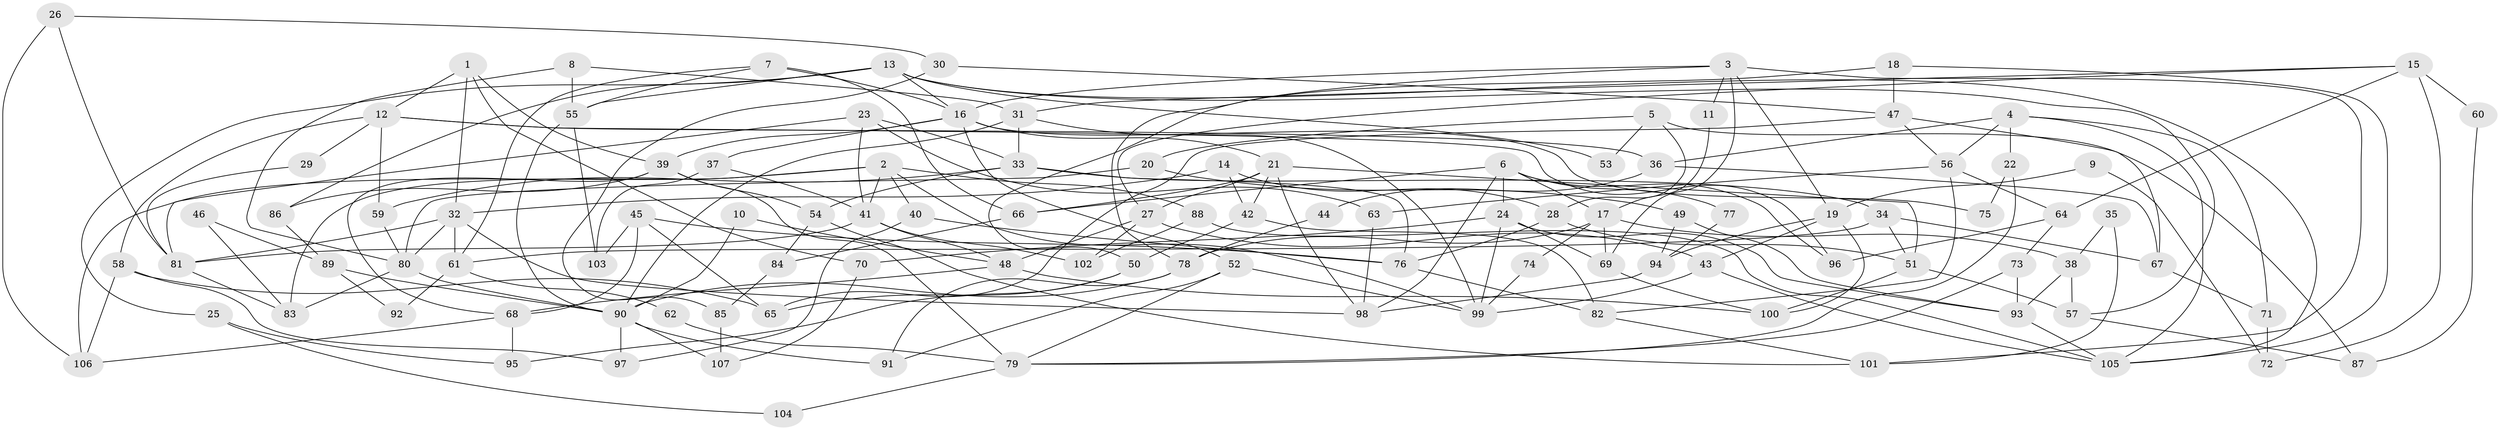 // Generated by graph-tools (version 1.1) at 2025/11/02/27/25 16:11:22]
// undirected, 107 vertices, 214 edges
graph export_dot {
graph [start="1"]
  node [color=gray90,style=filled];
  1;
  2;
  3;
  4;
  5;
  6;
  7;
  8;
  9;
  10;
  11;
  12;
  13;
  14;
  15;
  16;
  17;
  18;
  19;
  20;
  21;
  22;
  23;
  24;
  25;
  26;
  27;
  28;
  29;
  30;
  31;
  32;
  33;
  34;
  35;
  36;
  37;
  38;
  39;
  40;
  41;
  42;
  43;
  44;
  45;
  46;
  47;
  48;
  49;
  50;
  51;
  52;
  53;
  54;
  55;
  56;
  57;
  58;
  59;
  60;
  61;
  62;
  63;
  64;
  65;
  66;
  67;
  68;
  69;
  70;
  71;
  72;
  73;
  74;
  75;
  76;
  77;
  78;
  79;
  80;
  81;
  82;
  83;
  84;
  85;
  86;
  87;
  88;
  89;
  90;
  91;
  92;
  93;
  94;
  95;
  96;
  97;
  98;
  99;
  100;
  101;
  102;
  103;
  104;
  105;
  106;
  107;
  1 -- 12;
  1 -- 32;
  1 -- 39;
  1 -- 70;
  2 -- 99;
  2 -- 41;
  2 -- 40;
  2 -- 83;
  2 -- 88;
  2 -- 106;
  3 -- 101;
  3 -- 69;
  3 -- 11;
  3 -- 16;
  3 -- 19;
  3 -- 78;
  4 -- 105;
  4 -- 56;
  4 -- 22;
  4 -- 36;
  4 -- 71;
  5 -- 28;
  5 -- 20;
  5 -- 53;
  5 -- 87;
  6 -- 66;
  6 -- 98;
  6 -- 17;
  6 -- 24;
  6 -- 77;
  6 -- 96;
  7 -- 55;
  7 -- 16;
  7 -- 61;
  7 -- 66;
  8 -- 31;
  8 -- 80;
  8 -- 55;
  9 -- 72;
  9 -- 19;
  10 -- 48;
  10 -- 90;
  11 -- 17;
  12 -- 58;
  12 -- 59;
  12 -- 29;
  12 -- 36;
  12 -- 96;
  13 -- 55;
  13 -- 16;
  13 -- 25;
  13 -- 53;
  13 -- 57;
  13 -- 86;
  13 -- 105;
  14 -- 42;
  14 -- 32;
  14 -- 28;
  15 -- 31;
  15 -- 27;
  15 -- 60;
  15 -- 64;
  15 -- 72;
  16 -- 39;
  16 -- 21;
  16 -- 37;
  16 -- 52;
  16 -- 75;
  17 -- 78;
  17 -- 38;
  17 -- 69;
  17 -- 74;
  18 -- 47;
  18 -- 105;
  18 -- 50;
  19 -- 43;
  19 -- 94;
  19 -- 100;
  20 -- 80;
  20 -- 49;
  21 -- 51;
  21 -- 27;
  21 -- 42;
  21 -- 66;
  21 -- 98;
  22 -- 79;
  22 -- 75;
  23 -- 81;
  23 -- 41;
  23 -- 33;
  23 -- 63;
  24 -- 99;
  24 -- 69;
  24 -- 70;
  24 -- 93;
  25 -- 95;
  25 -- 104;
  26 -- 81;
  26 -- 106;
  26 -- 30;
  27 -- 102;
  27 -- 43;
  27 -- 48;
  28 -- 51;
  28 -- 76;
  29 -- 81;
  30 -- 85;
  30 -- 47;
  31 -- 90;
  31 -- 33;
  31 -- 99;
  32 -- 98;
  32 -- 61;
  32 -- 80;
  32 -- 81;
  33 -- 34;
  33 -- 54;
  33 -- 59;
  33 -- 76;
  34 -- 51;
  34 -- 67;
  34 -- 61;
  35 -- 101;
  35 -- 38;
  36 -- 44;
  36 -- 67;
  37 -- 41;
  37 -- 103;
  38 -- 93;
  38 -- 57;
  39 -- 68;
  39 -- 54;
  39 -- 79;
  39 -- 86;
  40 -- 76;
  40 -- 97;
  41 -- 81;
  41 -- 48;
  41 -- 102;
  42 -- 50;
  42 -- 82;
  43 -- 99;
  43 -- 105;
  44 -- 78;
  45 -- 68;
  45 -- 76;
  45 -- 65;
  45 -- 103;
  46 -- 83;
  46 -- 89;
  47 -- 56;
  47 -- 65;
  47 -- 67;
  48 -- 100;
  48 -- 68;
  49 -- 93;
  49 -- 94;
  50 -- 65;
  50 -- 95;
  51 -- 57;
  51 -- 100;
  52 -- 79;
  52 -- 91;
  52 -- 99;
  54 -- 84;
  54 -- 101;
  55 -- 103;
  55 -- 90;
  56 -- 64;
  56 -- 82;
  56 -- 63;
  57 -- 87;
  58 -- 97;
  58 -- 65;
  58 -- 106;
  59 -- 80;
  60 -- 87;
  61 -- 62;
  61 -- 92;
  62 -- 79;
  63 -- 98;
  64 -- 96;
  64 -- 73;
  66 -- 84;
  67 -- 71;
  68 -- 106;
  68 -- 95;
  69 -- 100;
  70 -- 107;
  71 -- 72;
  73 -- 93;
  73 -- 79;
  74 -- 99;
  76 -- 82;
  77 -- 94;
  78 -- 90;
  78 -- 91;
  79 -- 104;
  80 -- 90;
  80 -- 83;
  81 -- 83;
  82 -- 101;
  84 -- 85;
  85 -- 107;
  86 -- 89;
  88 -- 105;
  88 -- 102;
  89 -- 90;
  89 -- 92;
  90 -- 91;
  90 -- 97;
  90 -- 107;
  93 -- 105;
  94 -- 98;
}
